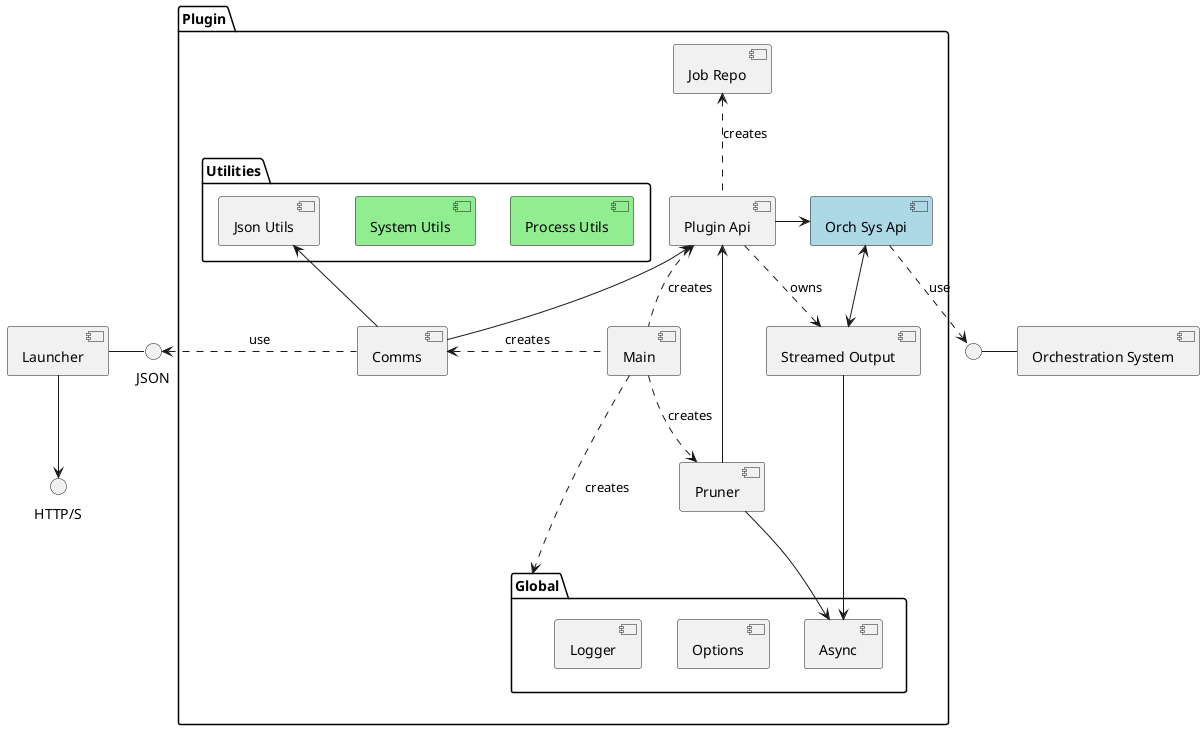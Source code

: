 @startuml

() "HTTP/S" as HTTP
() JSON

[Launcher] --> HTTP
[Launcher] - JSON

folder Plugin {

  folder Global {
    [Async]
    [Options]
    [Logger]
  }

  folder Utilities {
    [Process Utils] #LightGreen
    [System Utils] #LightGreen
    [Json Utils]
  }

  [Orch Sys Api] #LightBlue

  JSON <. [Comms]: use
  [Plugin Api] <-- [Comms]
  [Json Utils] <-- [Comms]
  [Plugin Api] -> [Orch Sys Api]
  [Main] ..> Global : creates
  [Comms] <. [Main] : creates
  [Plugin Api] <.. [Main] : creates
  [Orch Sys Api] <--> [Streamed Output]
  [Plugin Api] ..> [Streamed Output] : owns
  [Streamed Output] --> [Async]
  [Main] ..> [Pruner] : creates
  [Plugin Api] <-- [Pruner]
  [Pruner] --> [Async]
  [Job Repo] <.. [Plugin Api] : creates


}

() " " as OTool
OTool - [Orchestration System]
[Orch Sys Api] ..> OTool: use

@enduml

